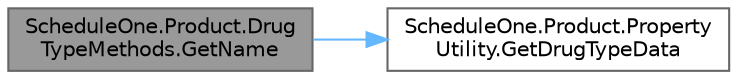 digraph "ScheduleOne.Product.DrugTypeMethods.GetName"
{
 // LATEX_PDF_SIZE
  bgcolor="transparent";
  edge [fontname=Helvetica,fontsize=10,labelfontname=Helvetica,labelfontsize=10];
  node [fontname=Helvetica,fontsize=10,shape=box,height=0.2,width=0.4];
  rankdir="LR";
  Node1 [id="Node000001",label="ScheduleOne.Product.Drug\lTypeMethods.GetName",height=0.2,width=0.4,color="gray40", fillcolor="grey60", style="filled", fontcolor="black",tooltip=" "];
  Node1 -> Node2 [id="edge1_Node000001_Node000002",color="steelblue1",style="solid",tooltip=" "];
  Node2 [id="Node000002",label="ScheduleOne.Product.Property\lUtility.GetDrugTypeData",height=0.2,width=0.4,color="grey40", fillcolor="white", style="filled",URL="$class_schedule_one_1_1_product_1_1_property_utility.html#a464b3478840d4c428da24f5fc480125c",tooltip=" "];
}
